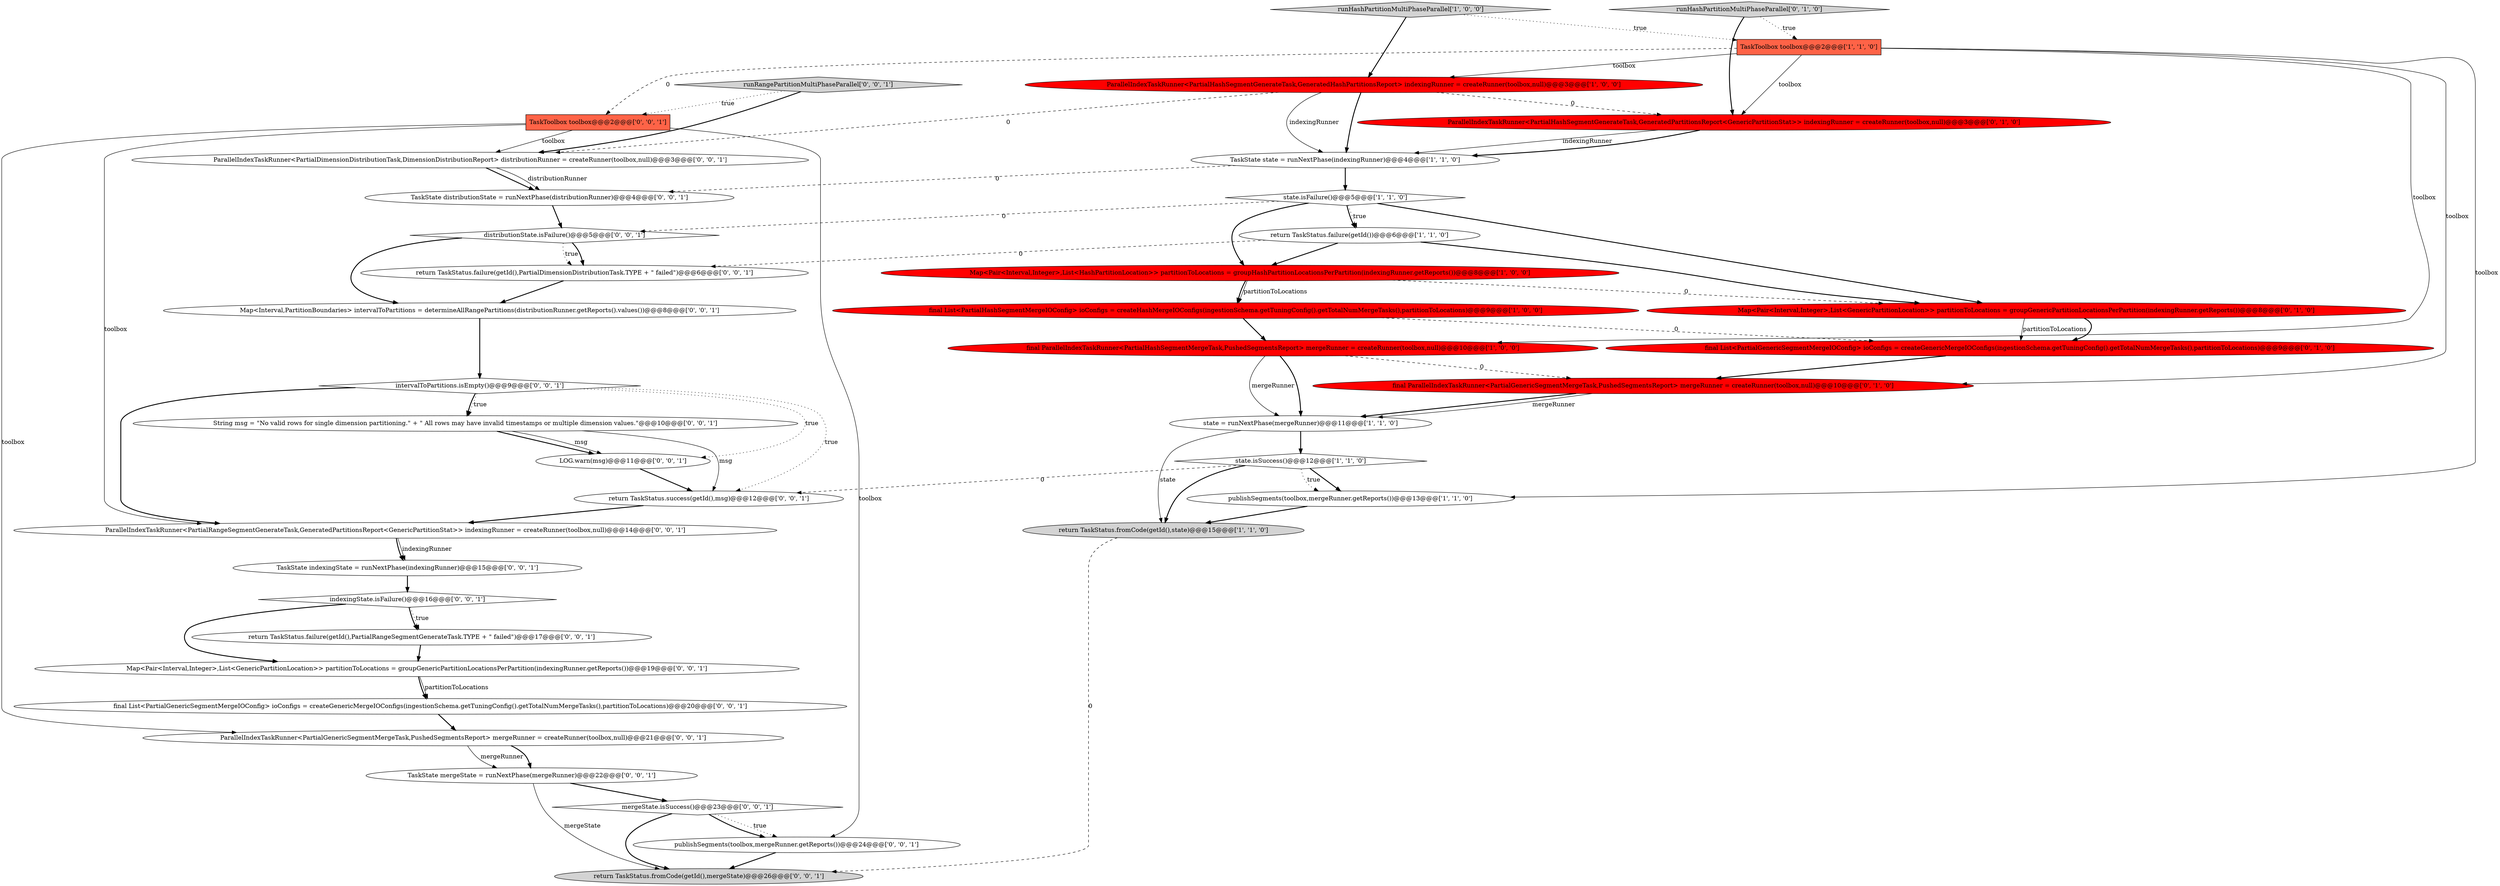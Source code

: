 digraph {
1 [style = filled, label = "TaskToolbox toolbox@@@2@@@['1', '1', '0']", fillcolor = tomato, shape = box image = "AAA0AAABBB1BBB"];
38 [style = filled, label = "return TaskStatus.fromCode(getId(),mergeState)@@@26@@@['0', '0', '1']", fillcolor = lightgray, shape = ellipse image = "AAA0AAABBB3BBB"];
35 [style = filled, label = "TaskState indexingState = runNextPhase(indexingRunner)@@@15@@@['0', '0', '1']", fillcolor = white, shape = ellipse image = "AAA0AAABBB3BBB"];
15 [style = filled, label = "final ParallelIndexTaskRunner<PartialGenericSegmentMergeTask,PushedSegmentsReport> mergeRunner = createRunner(toolbox,null)@@@10@@@['0', '1', '0']", fillcolor = red, shape = ellipse image = "AAA1AAABBB2BBB"];
29 [style = filled, label = "Map<Interval,PartitionBoundaries> intervalToPartitions = determineAllRangePartitions(distributionRunner.getReports().values())@@@8@@@['0', '0', '1']", fillcolor = white, shape = ellipse image = "AAA0AAABBB3BBB"];
14 [style = filled, label = "runHashPartitionMultiPhaseParallel['0', '1', '0']", fillcolor = lightgray, shape = diamond image = "AAA0AAABBB2BBB"];
27 [style = filled, label = "mergeState.isSuccess()@@@23@@@['0', '0', '1']", fillcolor = white, shape = diamond image = "AAA0AAABBB3BBB"];
11 [style = filled, label = "publishSegments(toolbox,mergeRunner.getReports())@@@13@@@['1', '1', '0']", fillcolor = white, shape = ellipse image = "AAA0AAABBB1BBB"];
31 [style = filled, label = "final List<PartialGenericSegmentMergeIOConfig> ioConfigs = createGenericMergeIOConfigs(ingestionSchema.getTuningConfig().getTotalNumMergeTasks(),partitionToLocations)@@@20@@@['0', '0', '1']", fillcolor = white, shape = ellipse image = "AAA0AAABBB3BBB"];
10 [style = filled, label = "runHashPartitionMultiPhaseParallel['1', '0', '0']", fillcolor = lightgray, shape = diamond image = "AAA0AAABBB1BBB"];
12 [style = filled, label = "return TaskStatus.failure(getId())@@@6@@@['1', '1', '0']", fillcolor = white, shape = ellipse image = "AAA0AAABBB1BBB"];
17 [style = filled, label = "Map<Pair<Interval,Integer>,List<GenericPartitionLocation>> partitionToLocations = groupGenericPartitionLocationsPerPartition(indexingRunner.getReports())@@@8@@@['0', '1', '0']", fillcolor = red, shape = ellipse image = "AAA1AAABBB2BBB"];
36 [style = filled, label = "TaskToolbox toolbox@@@2@@@['0', '0', '1']", fillcolor = tomato, shape = box image = "AAA0AAABBB3BBB"];
18 [style = filled, label = "return TaskStatus.success(getId(),msg)@@@12@@@['0', '0', '1']", fillcolor = white, shape = ellipse image = "AAA0AAABBB3BBB"];
37 [style = filled, label = "return TaskStatus.failure(getId(),PartialRangeSegmentGenerateTask.TYPE + \" failed\")@@@17@@@['0', '0', '1']", fillcolor = white, shape = ellipse image = "AAA0AAABBB3BBB"];
32 [style = filled, label = "LOG.warn(msg)@@@11@@@['0', '0', '1']", fillcolor = white, shape = ellipse image = "AAA0AAABBB3BBB"];
6 [style = filled, label = "return TaskStatus.fromCode(getId(),state)@@@15@@@['1', '1', '0']", fillcolor = lightgray, shape = ellipse image = "AAA0AAABBB1BBB"];
28 [style = filled, label = "runRangePartitionMultiPhaseParallel['0', '0', '1']", fillcolor = lightgray, shape = diamond image = "AAA0AAABBB3BBB"];
34 [style = filled, label = "ParallelIndexTaskRunner<PartialDimensionDistributionTask,DimensionDistributionReport> distributionRunner = createRunner(toolbox,null)@@@3@@@['0', '0', '1']", fillcolor = white, shape = ellipse image = "AAA0AAABBB3BBB"];
39 [style = filled, label = "String msg = \"No valid rows for single dimension partitioning.\" + \" All rows may have invalid timestamps or multiple dimension values.\"@@@10@@@['0', '0', '1']", fillcolor = white, shape = ellipse image = "AAA0AAABBB3BBB"];
26 [style = filled, label = "return TaskStatus.failure(getId(),PartialDimensionDistributionTask.TYPE + \" failed\")@@@6@@@['0', '0', '1']", fillcolor = white, shape = ellipse image = "AAA0AAABBB3BBB"];
5 [style = filled, label = "state = runNextPhase(mergeRunner)@@@11@@@['1', '1', '0']", fillcolor = white, shape = ellipse image = "AAA0AAABBB1BBB"];
20 [style = filled, label = "TaskState mergeState = runNextPhase(mergeRunner)@@@22@@@['0', '0', '1']", fillcolor = white, shape = ellipse image = "AAA0AAABBB3BBB"];
22 [style = filled, label = "indexingState.isFailure()@@@16@@@['0', '0', '1']", fillcolor = white, shape = diamond image = "AAA0AAABBB3BBB"];
9 [style = filled, label = "final List<PartialHashSegmentMergeIOConfig> ioConfigs = createHashMergeIOConfigs(ingestionSchema.getTuningConfig().getTotalNumMergeTasks(),partitionToLocations)@@@9@@@['1', '0', '0']", fillcolor = red, shape = ellipse image = "AAA1AAABBB1BBB"];
19 [style = filled, label = "Map<Pair<Interval,Integer>,List<GenericPartitionLocation>> partitionToLocations = groupGenericPartitionLocationsPerPartition(indexingRunner.getReports())@@@19@@@['0', '0', '1']", fillcolor = white, shape = ellipse image = "AAA0AAABBB3BBB"];
2 [style = filled, label = "ParallelIndexTaskRunner<PartialHashSegmentGenerateTask,GeneratedHashPartitionsReport> indexingRunner = createRunner(toolbox,null)@@@3@@@['1', '0', '0']", fillcolor = red, shape = ellipse image = "AAA1AAABBB1BBB"];
23 [style = filled, label = "publishSegments(toolbox,mergeRunner.getReports())@@@24@@@['0', '0', '1']", fillcolor = white, shape = ellipse image = "AAA0AAABBB3BBB"];
3 [style = filled, label = "state.isSuccess()@@@12@@@['1', '1', '0']", fillcolor = white, shape = diamond image = "AAA0AAABBB1BBB"];
16 [style = filled, label = "ParallelIndexTaskRunner<PartialHashSegmentGenerateTask,GeneratedPartitionsReport<GenericPartitionStat>> indexingRunner = createRunner(toolbox,null)@@@3@@@['0', '1', '0']", fillcolor = red, shape = ellipse image = "AAA1AAABBB2BBB"];
0 [style = filled, label = "state.isFailure()@@@5@@@['1', '1', '0']", fillcolor = white, shape = diamond image = "AAA0AAABBB1BBB"];
24 [style = filled, label = "TaskState distributionState = runNextPhase(distributionRunner)@@@4@@@['0', '0', '1']", fillcolor = white, shape = ellipse image = "AAA0AAABBB3BBB"];
33 [style = filled, label = "distributionState.isFailure()@@@5@@@['0', '0', '1']", fillcolor = white, shape = diamond image = "AAA0AAABBB3BBB"];
7 [style = filled, label = "final ParallelIndexTaskRunner<PartialHashSegmentMergeTask,PushedSegmentsReport> mergeRunner = createRunner(toolbox,null)@@@10@@@['1', '0', '0']", fillcolor = red, shape = ellipse image = "AAA1AAABBB1BBB"];
13 [style = filled, label = "final List<PartialGenericSegmentMergeIOConfig> ioConfigs = createGenericMergeIOConfigs(ingestionSchema.getTuningConfig().getTotalNumMergeTasks(),partitionToLocations)@@@9@@@['0', '1', '0']", fillcolor = red, shape = ellipse image = "AAA1AAABBB2BBB"];
25 [style = filled, label = "ParallelIndexTaskRunner<PartialGenericSegmentMergeTask,PushedSegmentsReport> mergeRunner = createRunner(toolbox,null)@@@21@@@['0', '0', '1']", fillcolor = white, shape = ellipse image = "AAA0AAABBB3BBB"];
4 [style = filled, label = "TaskState state = runNextPhase(indexingRunner)@@@4@@@['1', '1', '0']", fillcolor = white, shape = ellipse image = "AAA0AAABBB1BBB"];
8 [style = filled, label = "Map<Pair<Interval,Integer>,List<HashPartitionLocation>> partitionToLocations = groupHashPartitionLocationsPerPartition(indexingRunner.getReports())@@@8@@@['1', '0', '0']", fillcolor = red, shape = ellipse image = "AAA1AAABBB1BBB"];
30 [style = filled, label = "intervalToPartitions.isEmpty()@@@9@@@['0', '0', '1']", fillcolor = white, shape = diamond image = "AAA0AAABBB3BBB"];
21 [style = filled, label = "ParallelIndexTaskRunner<PartialRangeSegmentGenerateTask,GeneratedPartitionsReport<GenericPartitionStat>> indexingRunner = createRunner(toolbox,null)@@@14@@@['0', '0', '1']", fillcolor = white, shape = ellipse image = "AAA0AAABBB3BBB"];
5->3 [style = bold, label=""];
0->12 [style = dotted, label="true"];
27->38 [style = bold, label=""];
29->30 [style = bold, label=""];
22->37 [style = bold, label=""];
27->23 [style = dotted, label="true"];
6->38 [style = dashed, label="0"];
9->7 [style = bold, label=""];
33->26 [style = dotted, label="true"];
20->27 [style = bold, label=""];
12->26 [style = dashed, label="0"];
34->24 [style = bold, label=""];
9->13 [style = dashed, label="0"];
0->8 [style = bold, label=""];
7->15 [style = dashed, label="0"];
10->1 [style = dotted, label="true"];
32->18 [style = bold, label=""];
21->35 [style = bold, label=""];
30->39 [style = dotted, label="true"];
21->35 [style = solid, label="indexingRunner"];
2->4 [style = solid, label="indexingRunner"];
1->16 [style = solid, label="toolbox"];
36->34 [style = solid, label="toolbox"];
14->16 [style = bold, label=""];
1->11 [style = solid, label="toolbox"];
0->17 [style = bold, label=""];
7->5 [style = solid, label="mergeRunner"];
3->11 [style = bold, label=""];
20->38 [style = solid, label="mergeState"];
28->36 [style = dotted, label="true"];
2->4 [style = bold, label=""];
4->0 [style = bold, label=""];
33->29 [style = bold, label=""];
7->5 [style = bold, label=""];
2->16 [style = dashed, label="0"];
0->33 [style = dashed, label="0"];
8->9 [style = solid, label="partitionToLocations"];
30->32 [style = dotted, label="true"];
10->2 [style = bold, label=""];
36->25 [style = solid, label="toolbox"];
13->15 [style = bold, label=""];
14->1 [style = dotted, label="true"];
4->24 [style = dashed, label="0"];
16->4 [style = solid, label="indexingRunner"];
31->25 [style = bold, label=""];
22->19 [style = bold, label=""];
1->7 [style = solid, label="toolbox"];
0->12 [style = bold, label=""];
12->17 [style = bold, label=""];
22->37 [style = dotted, label="true"];
3->6 [style = bold, label=""];
34->24 [style = solid, label="distributionRunner"];
33->26 [style = bold, label=""];
1->15 [style = solid, label="toolbox"];
36->23 [style = solid, label="toolbox"];
25->20 [style = solid, label="mergeRunner"];
24->33 [style = bold, label=""];
25->20 [style = bold, label=""];
30->21 [style = bold, label=""];
12->8 [style = bold, label=""];
30->18 [style = dotted, label="true"];
39->32 [style = bold, label=""];
8->17 [style = dashed, label="0"];
1->2 [style = solid, label="toolbox"];
17->13 [style = bold, label=""];
18->21 [style = bold, label=""];
16->4 [style = bold, label=""];
39->18 [style = solid, label="msg"];
3->11 [style = dotted, label="true"];
17->13 [style = solid, label="partitionToLocations"];
28->34 [style = bold, label=""];
19->31 [style = bold, label=""];
35->22 [style = bold, label=""];
26->29 [style = bold, label=""];
3->18 [style = dashed, label="0"];
11->6 [style = bold, label=""];
15->5 [style = bold, label=""];
19->31 [style = solid, label="partitionToLocations"];
15->5 [style = solid, label="mergeRunner"];
1->36 [style = dashed, label="0"];
39->32 [style = solid, label="msg"];
5->6 [style = solid, label="state"];
23->38 [style = bold, label=""];
8->9 [style = bold, label=""];
2->34 [style = dashed, label="0"];
30->39 [style = bold, label=""];
27->23 [style = bold, label=""];
37->19 [style = bold, label=""];
36->21 [style = solid, label="toolbox"];
}
